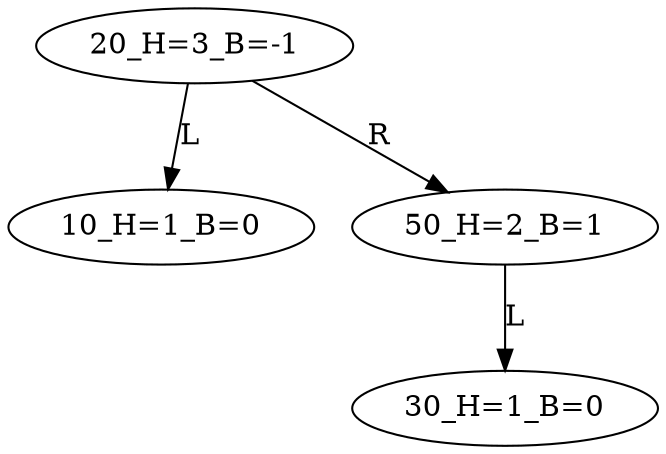 digraph BiTreeBiTreeInsert {
"20_H=3_B=-1" -> {"10_H=1_B=0"} [label="L"]
"20_H=3_B=-1" -> {"50_H=2_B=1"} [label="R"]
"50_H=2_B=1" -> {"30_H=1_B=0"} [label="L"]
"20_H=3_B=-1"
"10_H=1_B=0"
"50_H=2_B=1"
"30_H=1_B=0"
}
